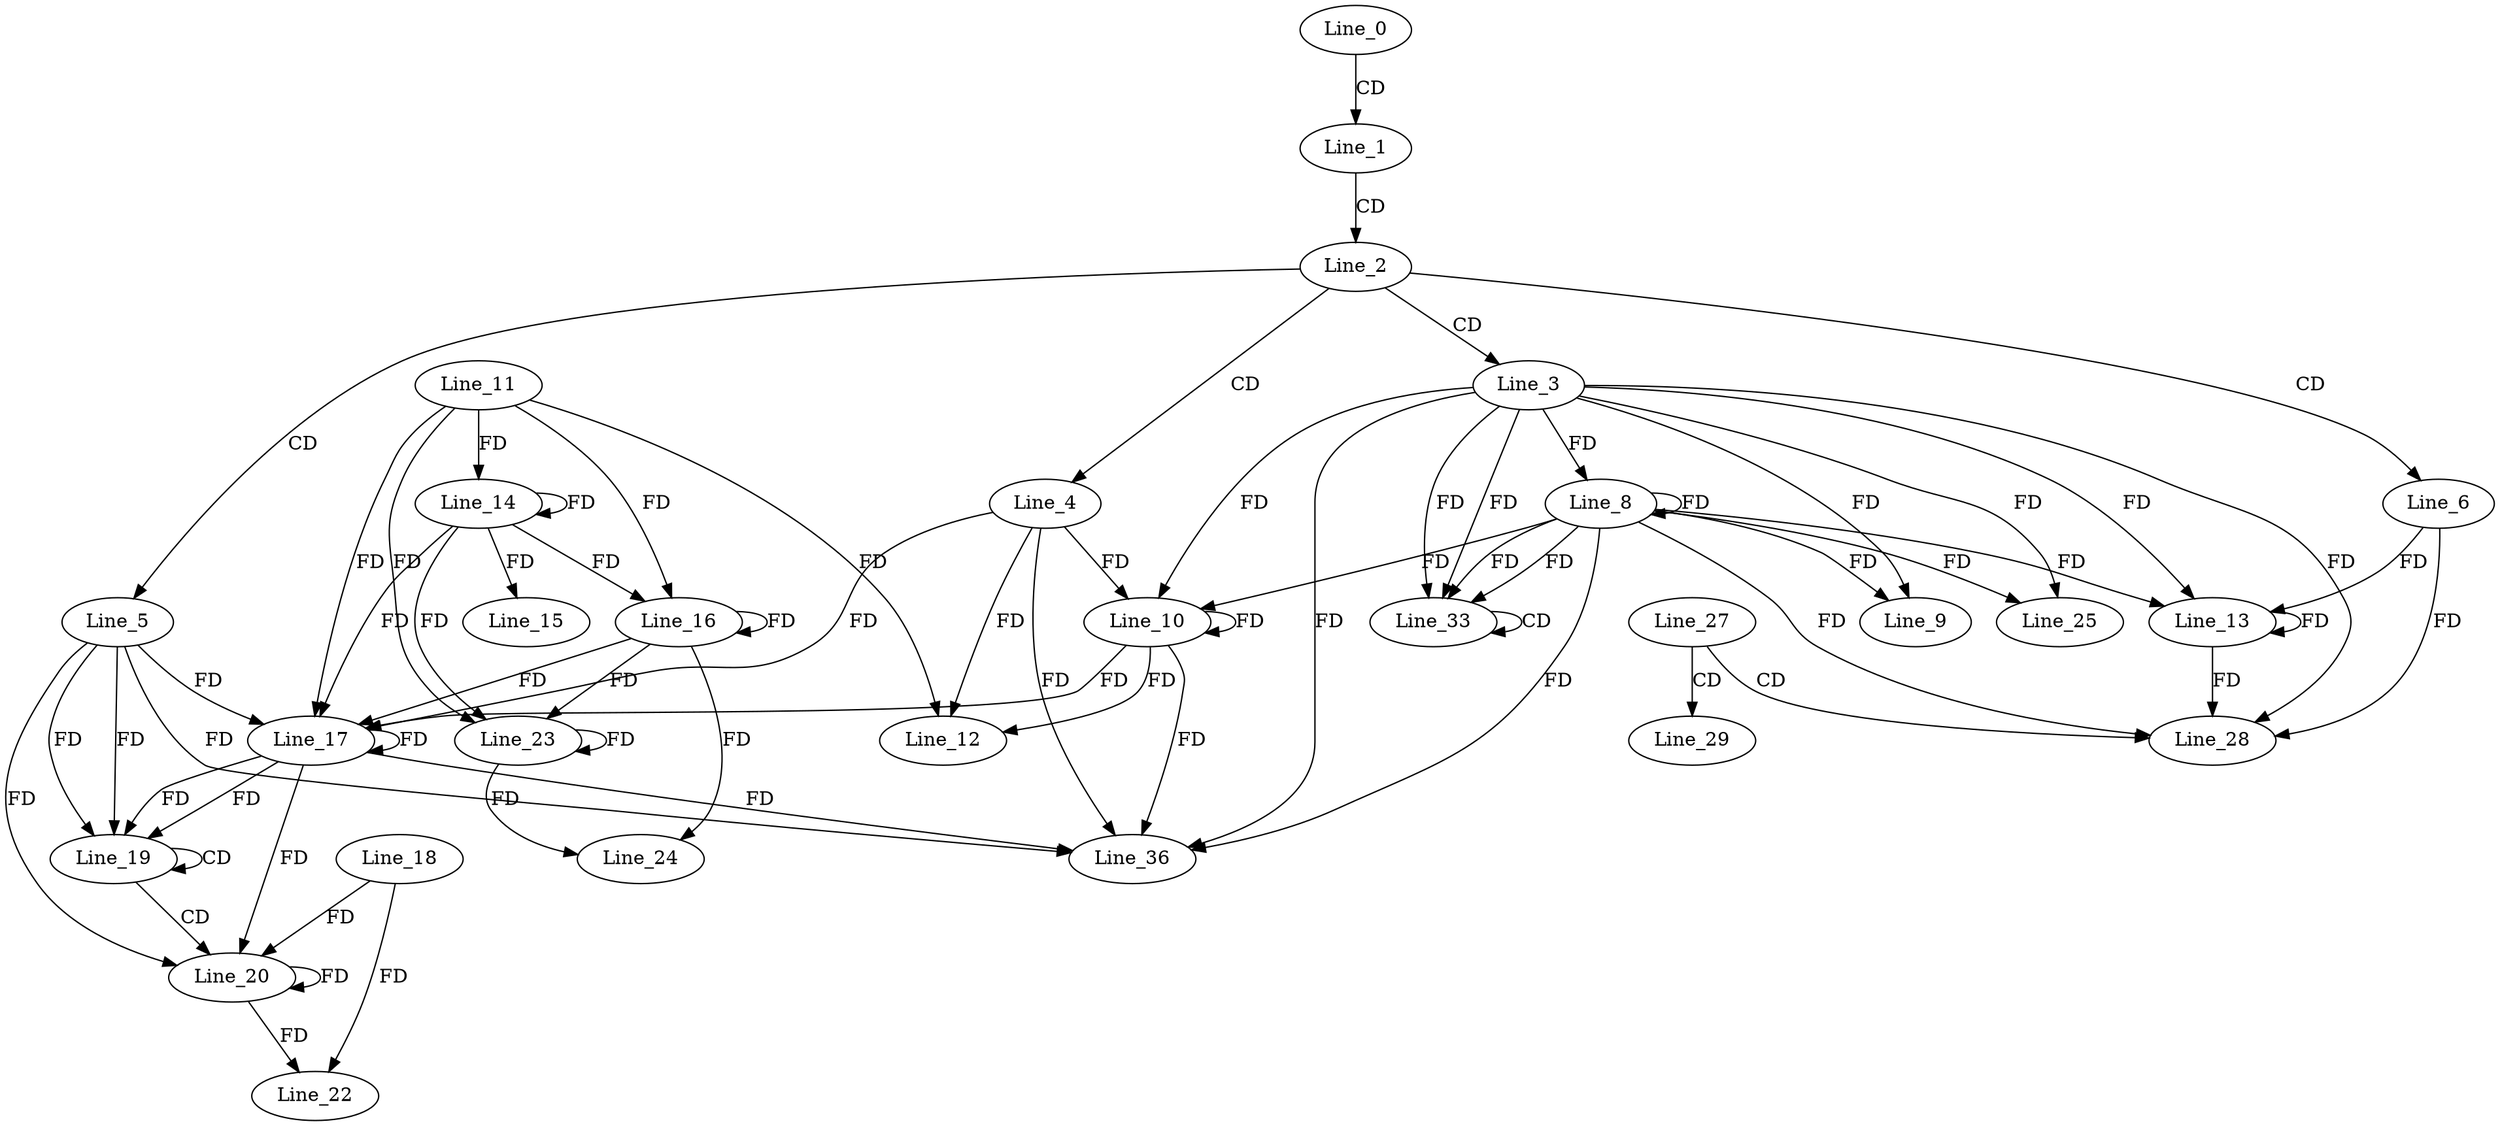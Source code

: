 digraph G {
  Line_0;
  Line_1;
  Line_2;
  Line_3;
  Line_4;
  Line_5;
  Line_6;
  Line_8;
  Line_8;
  Line_9;
  Line_10;
  Line_10;
  Line_12;
  Line_11;
  Line_13;
  Line_13;
  Line_14;
  Line_15;
  Line_16;
  Line_17;
  Line_17;
  Line_19;
  Line_19;
  Line_20;
  Line_18;
  Line_20;
  Line_22;
  Line_23;
  Line_24;
  Line_25;
  Line_27;
  Line_28;
  Line_29;
  Line_33;
  Line_33;
  Line_36;
  Line_0 -> Line_1 [ label="CD" ];
  Line_1 -> Line_2 [ label="CD" ];
  Line_2 -> Line_3 [ label="CD" ];
  Line_2 -> Line_4 [ label="CD" ];
  Line_2 -> Line_5 [ label="CD" ];
  Line_2 -> Line_6 [ label="CD" ];
  Line_3 -> Line_8 [ label="FD" ];
  Line_8 -> Line_8 [ label="FD" ];
  Line_3 -> Line_9 [ label="FD" ];
  Line_8 -> Line_9 [ label="FD" ];
  Line_4 -> Line_10 [ label="FD" ];
  Line_10 -> Line_10 [ label="FD" ];
  Line_3 -> Line_10 [ label="FD" ];
  Line_8 -> Line_10 [ label="FD" ];
  Line_4 -> Line_12 [ label="FD" ];
  Line_10 -> Line_12 [ label="FD" ];
  Line_11 -> Line_12 [ label="FD" ];
  Line_6 -> Line_13 [ label="FD" ];
  Line_13 -> Line_13 [ label="FD" ];
  Line_3 -> Line_13 [ label="FD" ];
  Line_8 -> Line_13 [ label="FD" ];
  Line_11 -> Line_14 [ label="FD" ];
  Line_14 -> Line_14 [ label="FD" ];
  Line_14 -> Line_15 [ label="FD" ];
  Line_11 -> Line_16 [ label="FD" ];
  Line_14 -> Line_16 [ label="FD" ];
  Line_16 -> Line_16 [ label="FD" ];
  Line_5 -> Line_17 [ label="FD" ];
  Line_17 -> Line_17 [ label="FD" ];
  Line_4 -> Line_17 [ label="FD" ];
  Line_10 -> Line_17 [ label="FD" ];
  Line_11 -> Line_17 [ label="FD" ];
  Line_14 -> Line_17 [ label="FD" ];
  Line_16 -> Line_17 [ label="FD" ];
  Line_5 -> Line_19 [ label="FD" ];
  Line_17 -> Line_19 [ label="FD" ];
  Line_19 -> Line_19 [ label="CD" ];
  Line_5 -> Line_19 [ label="FD" ];
  Line_17 -> Line_19 [ label="FD" ];
  Line_19 -> Line_20 [ label="CD" ];
  Line_18 -> Line_20 [ label="FD" ];
  Line_20 -> Line_20 [ label="FD" ];
  Line_5 -> Line_20 [ label="FD" ];
  Line_17 -> Line_20 [ label="FD" ];
  Line_18 -> Line_22 [ label="FD" ];
  Line_20 -> Line_22 [ label="FD" ];
  Line_11 -> Line_23 [ label="FD" ];
  Line_14 -> Line_23 [ label="FD" ];
  Line_16 -> Line_23 [ label="FD" ];
  Line_23 -> Line_23 [ label="FD" ];
  Line_16 -> Line_24 [ label="FD" ];
  Line_23 -> Line_24 [ label="FD" ];
  Line_3 -> Line_25 [ label="FD" ];
  Line_8 -> Line_25 [ label="FD" ];
  Line_27 -> Line_28 [ label="CD" ];
  Line_3 -> Line_28 [ label="FD" ];
  Line_8 -> Line_28 [ label="FD" ];
  Line_6 -> Line_28 [ label="FD" ];
  Line_13 -> Line_28 [ label="FD" ];
  Line_27 -> Line_29 [ label="CD" ];
  Line_3 -> Line_33 [ label="FD" ];
  Line_8 -> Line_33 [ label="FD" ];
  Line_33 -> Line_33 [ label="CD" ];
  Line_3 -> Line_33 [ label="FD" ];
  Line_8 -> Line_33 [ label="FD" ];
  Line_5 -> Line_36 [ label="FD" ];
  Line_17 -> Line_36 [ label="FD" ];
  Line_4 -> Line_36 [ label="FD" ];
  Line_10 -> Line_36 [ label="FD" ];
  Line_3 -> Line_36 [ label="FD" ];
  Line_8 -> Line_36 [ label="FD" ];
}
